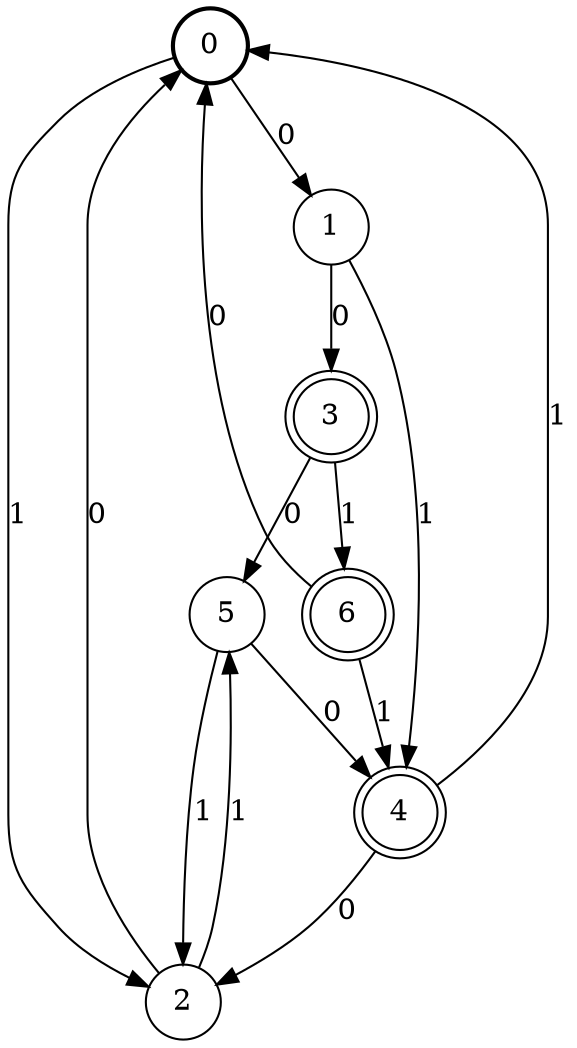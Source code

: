 digraph Automat {
    node [shape = circle];
    0 [style = "bold"];
    0 -> 1 [label = "0"];
    0 -> 2 [label = "1"];
    1 -> 3 [label = "0"];
    1 -> 4 [label = "1"];
    2 -> 0 [label = "0"];
    2 -> 5 [label = "1"];
    3 [peripheries=2]
    3 -> 5 [label = "0"];
    3 -> 6 [label = "1"];
    4 [peripheries=2]
    4 -> 2 [label = "0"];
    4 -> 0 [label = "1"];
    5 -> 4 [label = "0"];
    5 -> 2 [label = "1"];
    6 [peripheries=2]
    6 -> 0 [label = "0"];
    6 -> 4 [label = "1"];
}
